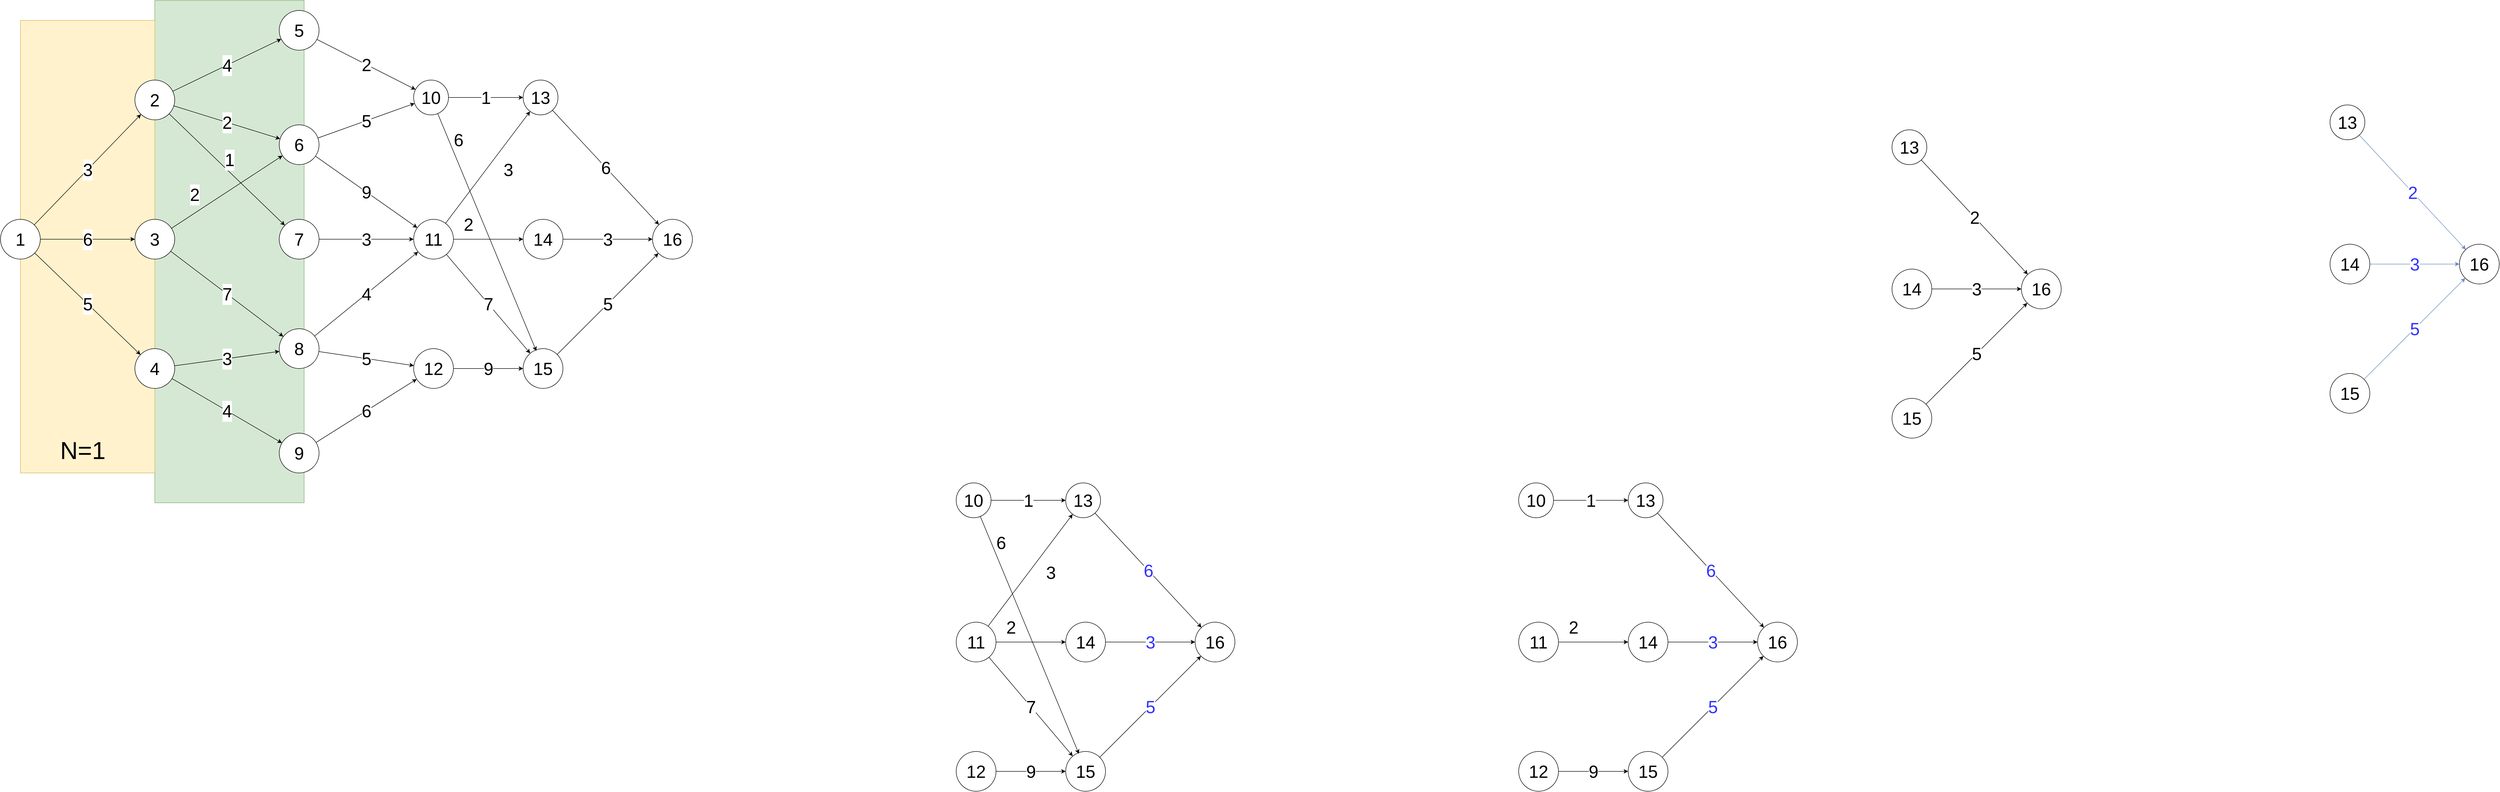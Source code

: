 <mxfile version="24.4.0" type="github">
  <diagram name="Página-1" id="xFwdIDVOre-B4i89dgB8">
    <mxGraphModel dx="2269" dy="1331" grid="1" gridSize="10" guides="1" tooltips="1" connect="1" arrows="1" fold="1" page="1" pageScale="1" pageWidth="3300" pageHeight="4681" math="0" shadow="0">
      <root>
        <mxCell id="0" />
        <mxCell id="1" parent="0" />
        <mxCell id="rlqztXEYvSVQd-1cozBY-47" value="" style="rounded=0;whiteSpace=wrap;html=1;fillColor=#d5e8d4;strokeColor=#82b366;" parent="1" vertex="1">
          <mxGeometry x="420" y="20" width="300" height="1010" as="geometry" />
        </mxCell>
        <mxCell id="rlqztXEYvSVQd-1cozBY-46" value="" style="rounded=0;whiteSpace=wrap;html=1;fillColor=#fff2cc;strokeColor=#d6b656;" parent="1" vertex="1">
          <mxGeometry x="150" y="60" width="270" height="910" as="geometry" />
        </mxCell>
        <mxCell id="rlqztXEYvSVQd-1cozBY-17" value="3" style="edgeStyle=none;rounded=0;orthogonalLoop=1;jettySize=auto;html=1;fontSize=35;" parent="1" source="aesBGTNxOO9Z5mgvw9Nr-1" target="rlqztXEYvSVQd-1cozBY-1" edge="1">
          <mxGeometry relative="1" as="geometry" />
        </mxCell>
        <mxCell id="rlqztXEYvSVQd-1cozBY-18" value="6" style="edgeStyle=none;rounded=0;orthogonalLoop=1;jettySize=auto;html=1;fontSize=35;" parent="1" source="aesBGTNxOO9Z5mgvw9Nr-1" target="rlqztXEYvSVQd-1cozBY-2" edge="1">
          <mxGeometry relative="1" as="geometry" />
        </mxCell>
        <mxCell id="rlqztXEYvSVQd-1cozBY-19" value="5" style="edgeStyle=none;rounded=0;orthogonalLoop=1;jettySize=auto;html=1;fontSize=35;" parent="1" source="aesBGTNxOO9Z5mgvw9Nr-1" target="rlqztXEYvSVQd-1cozBY-3" edge="1">
          <mxGeometry relative="1" as="geometry" />
        </mxCell>
        <mxCell id="aesBGTNxOO9Z5mgvw9Nr-1" value="1" style="ellipse;whiteSpace=wrap;html=1;aspect=fixed;fontSize=35;" parent="1" vertex="1">
          <mxGeometry x="110" y="460" width="80" height="80" as="geometry" />
        </mxCell>
        <mxCell id="rlqztXEYvSVQd-1cozBY-24" value="4" style="edgeStyle=none;rounded=0;orthogonalLoop=1;jettySize=auto;html=1;fontSize=35;" parent="1" source="rlqztXEYvSVQd-1cozBY-1" target="rlqztXEYvSVQd-1cozBY-4" edge="1">
          <mxGeometry relative="1" as="geometry" />
        </mxCell>
        <mxCell id="rlqztXEYvSVQd-1cozBY-25" value="2" style="edgeStyle=none;rounded=0;orthogonalLoop=1;jettySize=auto;html=1;fontSize=35;" parent="1" source="rlqztXEYvSVQd-1cozBY-1" target="rlqztXEYvSVQd-1cozBY-5" edge="1">
          <mxGeometry relative="1" as="geometry" />
        </mxCell>
        <mxCell id="rlqztXEYvSVQd-1cozBY-26" value="1" style="edgeStyle=none;rounded=0;orthogonalLoop=1;jettySize=auto;html=1;fontSize=35;" parent="1" source="rlqztXEYvSVQd-1cozBY-1" target="rlqztXEYvSVQd-1cozBY-6" edge="1">
          <mxGeometry x="-0.064" y="18" relative="1" as="geometry">
            <mxPoint as="offset" />
          </mxGeometry>
        </mxCell>
        <mxCell id="rlqztXEYvSVQd-1cozBY-1" value="2" style="ellipse;whiteSpace=wrap;html=1;aspect=fixed;fontSize=35;" parent="1" vertex="1">
          <mxGeometry x="380" y="180" width="80" height="80" as="geometry" />
        </mxCell>
        <mxCell id="rlqztXEYvSVQd-1cozBY-22" value="7" style="edgeStyle=none;rounded=0;orthogonalLoop=1;jettySize=auto;html=1;fontSize=35;" parent="1" source="rlqztXEYvSVQd-1cozBY-2" target="rlqztXEYvSVQd-1cozBY-7" edge="1">
          <mxGeometry relative="1" as="geometry" />
        </mxCell>
        <mxCell id="rlqztXEYvSVQd-1cozBY-23" value="2" style="edgeStyle=none;rounded=0;orthogonalLoop=1;jettySize=auto;html=1;fontSize=35;" parent="1" source="rlqztXEYvSVQd-1cozBY-2" target="rlqztXEYvSVQd-1cozBY-5" edge="1">
          <mxGeometry x="-0.428" y="31" relative="1" as="geometry">
            <mxPoint as="offset" />
          </mxGeometry>
        </mxCell>
        <mxCell id="rlqztXEYvSVQd-1cozBY-2" value="3" style="ellipse;whiteSpace=wrap;html=1;aspect=fixed;fontSize=35;" parent="1" vertex="1">
          <mxGeometry x="380" y="460" width="80" height="80" as="geometry" />
        </mxCell>
        <mxCell id="rlqztXEYvSVQd-1cozBY-20" value="3" style="edgeStyle=none;rounded=0;orthogonalLoop=1;jettySize=auto;html=1;fontSize=35;" parent="1" source="rlqztXEYvSVQd-1cozBY-3" target="rlqztXEYvSVQd-1cozBY-7" edge="1">
          <mxGeometry relative="1" as="geometry" />
        </mxCell>
        <mxCell id="rlqztXEYvSVQd-1cozBY-21" value="4" style="edgeStyle=none;rounded=0;orthogonalLoop=1;jettySize=auto;html=1;fontSize=35;" parent="1" source="rlqztXEYvSVQd-1cozBY-3" target="rlqztXEYvSVQd-1cozBY-8" edge="1">
          <mxGeometry relative="1" as="geometry" />
        </mxCell>
        <mxCell id="rlqztXEYvSVQd-1cozBY-3" value="4" style="ellipse;whiteSpace=wrap;html=1;aspect=fixed;fontSize=35;" parent="1" vertex="1">
          <mxGeometry x="380" y="720" width="80" height="80" as="geometry" />
        </mxCell>
        <mxCell id="rlqztXEYvSVQd-1cozBY-27" value="2" style="edgeStyle=none;rounded=0;orthogonalLoop=1;jettySize=auto;html=1;fontSize=35;" parent="1" source="rlqztXEYvSVQd-1cozBY-4" target="rlqztXEYvSVQd-1cozBY-9" edge="1">
          <mxGeometry relative="1" as="geometry" />
        </mxCell>
        <mxCell id="rlqztXEYvSVQd-1cozBY-4" value="5" style="ellipse;whiteSpace=wrap;html=1;aspect=fixed;fontSize=35;" parent="1" vertex="1">
          <mxGeometry x="670" y="40" width="80" height="80" as="geometry" />
        </mxCell>
        <mxCell id="rlqztXEYvSVQd-1cozBY-28" value="5" style="edgeStyle=none;rounded=0;orthogonalLoop=1;jettySize=auto;html=1;fontSize=35;" parent="1" source="rlqztXEYvSVQd-1cozBY-5" target="rlqztXEYvSVQd-1cozBY-9" edge="1">
          <mxGeometry relative="1" as="geometry" />
        </mxCell>
        <mxCell id="rlqztXEYvSVQd-1cozBY-30" value="9" style="edgeStyle=none;rounded=0;orthogonalLoop=1;jettySize=auto;html=1;fontSize=35;" parent="1" source="rlqztXEYvSVQd-1cozBY-5" target="rlqztXEYvSVQd-1cozBY-10" edge="1">
          <mxGeometry relative="1" as="geometry" />
        </mxCell>
        <mxCell id="rlqztXEYvSVQd-1cozBY-5" value="6" style="ellipse;whiteSpace=wrap;html=1;aspect=fixed;fontSize=35;" parent="1" vertex="1">
          <mxGeometry x="670" y="270" width="80" height="80" as="geometry" />
        </mxCell>
        <mxCell id="rlqztXEYvSVQd-1cozBY-29" value="3" style="edgeStyle=none;rounded=0;orthogonalLoop=1;jettySize=auto;html=1;fontSize=35;" parent="1" source="rlqztXEYvSVQd-1cozBY-6" target="rlqztXEYvSVQd-1cozBY-10" edge="1">
          <mxGeometry relative="1" as="geometry" />
        </mxCell>
        <mxCell id="rlqztXEYvSVQd-1cozBY-6" value="7" style="ellipse;whiteSpace=wrap;html=1;aspect=fixed;fontSize=35;" parent="1" vertex="1">
          <mxGeometry x="670" y="460" width="80" height="80" as="geometry" />
        </mxCell>
        <mxCell id="rlqztXEYvSVQd-1cozBY-31" value="4" style="edgeStyle=none;rounded=0;orthogonalLoop=1;jettySize=auto;html=1;fontSize=35;" parent="1" source="rlqztXEYvSVQd-1cozBY-7" target="rlqztXEYvSVQd-1cozBY-10" edge="1">
          <mxGeometry relative="1" as="geometry" />
        </mxCell>
        <mxCell id="rlqztXEYvSVQd-1cozBY-32" value="5" style="edgeStyle=none;rounded=0;orthogonalLoop=1;jettySize=auto;html=1;fontSize=35;" parent="1" source="rlqztXEYvSVQd-1cozBY-7" target="rlqztXEYvSVQd-1cozBY-11" edge="1">
          <mxGeometry relative="1" as="geometry" />
        </mxCell>
        <mxCell id="rlqztXEYvSVQd-1cozBY-7" value="8" style="ellipse;whiteSpace=wrap;html=1;aspect=fixed;fontSize=35;" parent="1" vertex="1">
          <mxGeometry x="670" y="680" width="80" height="80" as="geometry" />
        </mxCell>
        <mxCell id="rlqztXEYvSVQd-1cozBY-33" value="6" style="edgeStyle=none;rounded=0;orthogonalLoop=1;jettySize=auto;html=1;fontSize=35;" parent="1" source="rlqztXEYvSVQd-1cozBY-8" target="rlqztXEYvSVQd-1cozBY-11" edge="1">
          <mxGeometry relative="1" as="geometry" />
        </mxCell>
        <mxCell id="rlqztXEYvSVQd-1cozBY-8" value="9" style="ellipse;whiteSpace=wrap;html=1;aspect=fixed;fontSize=35;" parent="1" vertex="1">
          <mxGeometry x="670" y="890" width="80" height="80" as="geometry" />
        </mxCell>
        <mxCell id="rlqztXEYvSVQd-1cozBY-37" value="1" style="edgeStyle=none;rounded=0;orthogonalLoop=1;jettySize=auto;html=1;fontSize=35;" parent="1" source="rlqztXEYvSVQd-1cozBY-9" target="rlqztXEYvSVQd-1cozBY-12" edge="1">
          <mxGeometry relative="1" as="geometry" />
        </mxCell>
        <mxCell id="rlqztXEYvSVQd-1cozBY-9" value="10" style="ellipse;whiteSpace=wrap;html=1;aspect=fixed;fontSize=35;" parent="1" vertex="1">
          <mxGeometry x="940" y="180" width="70" height="70" as="geometry" />
        </mxCell>
        <mxCell id="rlqztXEYvSVQd-1cozBY-35" value="7" style="edgeStyle=none;rounded=0;orthogonalLoop=1;jettySize=auto;html=1;fontSize=35;" parent="1" source="rlqztXEYvSVQd-1cozBY-10" target="rlqztXEYvSVQd-1cozBY-14" edge="1">
          <mxGeometry relative="1" as="geometry" />
        </mxCell>
        <mxCell id="rlqztXEYvSVQd-1cozBY-38" value="3" style="edgeStyle=none;rounded=0;orthogonalLoop=1;jettySize=auto;html=1;fontSize=35;" parent="1" source="rlqztXEYvSVQd-1cozBY-10" target="rlqztXEYvSVQd-1cozBY-12" edge="1">
          <mxGeometry x="0.15" y="-35" relative="1" as="geometry">
            <mxPoint as="offset" />
          </mxGeometry>
        </mxCell>
        <mxCell id="rlqztXEYvSVQd-1cozBY-39" value="2" style="edgeStyle=none;rounded=0;orthogonalLoop=1;jettySize=auto;html=1;fontSize=35;" parent="1" source="rlqztXEYvSVQd-1cozBY-10" target="rlqztXEYvSVQd-1cozBY-13" edge="1">
          <mxGeometry x="-0.571" y="30" relative="1" as="geometry">
            <mxPoint as="offset" />
          </mxGeometry>
        </mxCell>
        <mxCell id="rlqztXEYvSVQd-1cozBY-10" value="11" style="ellipse;whiteSpace=wrap;html=1;aspect=fixed;fontSize=35;" parent="1" vertex="1">
          <mxGeometry x="940" y="460" width="80" height="80" as="geometry" />
        </mxCell>
        <mxCell id="rlqztXEYvSVQd-1cozBY-34" value="9" style="edgeStyle=none;rounded=0;orthogonalLoop=1;jettySize=auto;html=1;fontSize=35;" parent="1" source="rlqztXEYvSVQd-1cozBY-11" target="rlqztXEYvSVQd-1cozBY-14" edge="1">
          <mxGeometry relative="1" as="geometry" />
        </mxCell>
        <mxCell id="rlqztXEYvSVQd-1cozBY-11" value="12" style="ellipse;whiteSpace=wrap;html=1;aspect=fixed;fontSize=35;" parent="1" vertex="1">
          <mxGeometry x="940" y="720" width="80" height="80" as="geometry" />
        </mxCell>
        <mxCell id="rlqztXEYvSVQd-1cozBY-42" value="6" style="edgeStyle=none;rounded=0;orthogonalLoop=1;jettySize=auto;html=1;fontSize=35;" parent="1" source="rlqztXEYvSVQd-1cozBY-12" target="rlqztXEYvSVQd-1cozBY-15" edge="1">
          <mxGeometry relative="1" as="geometry" />
        </mxCell>
        <mxCell id="rlqztXEYvSVQd-1cozBY-12" value="13" style="ellipse;whiteSpace=wrap;html=1;aspect=fixed;fontSize=35;" parent="1" vertex="1">
          <mxGeometry x="1160" y="180" width="70" height="70" as="geometry" />
        </mxCell>
        <mxCell id="rlqztXEYvSVQd-1cozBY-41" value="3" style="edgeStyle=none;rounded=0;orthogonalLoop=1;jettySize=auto;html=1;fontSize=35;" parent="1" source="rlqztXEYvSVQd-1cozBY-13" target="rlqztXEYvSVQd-1cozBY-15" edge="1">
          <mxGeometry relative="1" as="geometry" />
        </mxCell>
        <mxCell id="rlqztXEYvSVQd-1cozBY-13" value="14" style="ellipse;whiteSpace=wrap;html=1;aspect=fixed;fontSize=35;" parent="1" vertex="1">
          <mxGeometry x="1160" y="460" width="80" height="80" as="geometry" />
        </mxCell>
        <mxCell id="rlqztXEYvSVQd-1cozBY-40" value="5" style="edgeStyle=none;rounded=0;orthogonalLoop=1;jettySize=auto;html=1;fontSize=35;" parent="1" source="rlqztXEYvSVQd-1cozBY-14" target="rlqztXEYvSVQd-1cozBY-15" edge="1">
          <mxGeometry relative="1" as="geometry" />
        </mxCell>
        <mxCell id="rlqztXEYvSVQd-1cozBY-14" value="15" style="ellipse;whiteSpace=wrap;html=1;aspect=fixed;fontSize=35;" parent="1" vertex="1">
          <mxGeometry x="1160" y="720" width="80" height="80" as="geometry" />
        </mxCell>
        <mxCell id="rlqztXEYvSVQd-1cozBY-15" value="16" style="ellipse;whiteSpace=wrap;html=1;aspect=fixed;fontSize=35;" parent="1" vertex="1">
          <mxGeometry x="1420" y="460" width="80" height="80" as="geometry" />
        </mxCell>
        <mxCell id="rlqztXEYvSVQd-1cozBY-36" value="6" style="edgeStyle=none;rounded=0;orthogonalLoop=1;jettySize=auto;html=1;entryX=0.331;entryY=0.06;entryDx=0;entryDy=0;entryPerimeter=0;fontSize=35;" parent="1" source="rlqztXEYvSVQd-1cozBY-9" target="rlqztXEYvSVQd-1cozBY-14" edge="1">
          <mxGeometry x="-0.75" y="18" relative="1" as="geometry">
            <mxPoint as="offset" />
          </mxGeometry>
        </mxCell>
        <mxCell id="rlqztXEYvSVQd-1cozBY-49" value="&lt;font style=&quot;font-size: 49px;&quot;&gt;N=1&lt;/font&gt;" style="text;html=1;align=center;verticalAlign=middle;resizable=0;points=[];autosize=1;strokeColor=none;fillColor=none;" parent="1" vertex="1">
          <mxGeometry x="220" y="890" width="110" height="70" as="geometry" />
        </mxCell>
        <mxCell id="LieEV2MZe-DUKSbXCbdR-1" value="2" style="edgeStyle=none;rounded=0;orthogonalLoop=1;jettySize=auto;html=1;fontSize=35;" edge="1" parent="1" source="LieEV2MZe-DUKSbXCbdR-2" target="LieEV2MZe-DUKSbXCbdR-7">
          <mxGeometry relative="1" as="geometry" />
        </mxCell>
        <mxCell id="LieEV2MZe-DUKSbXCbdR-2" value="13" style="ellipse;whiteSpace=wrap;html=1;aspect=fixed;fontSize=35;" vertex="1" parent="1">
          <mxGeometry x="3910" y="280" width="70" height="70" as="geometry" />
        </mxCell>
        <mxCell id="LieEV2MZe-DUKSbXCbdR-3" value="3" style="edgeStyle=none;rounded=0;orthogonalLoop=1;jettySize=auto;html=1;fontSize=35;" edge="1" parent="1" source="LieEV2MZe-DUKSbXCbdR-4" target="LieEV2MZe-DUKSbXCbdR-7">
          <mxGeometry relative="1" as="geometry" />
        </mxCell>
        <mxCell id="LieEV2MZe-DUKSbXCbdR-4" value="14" style="ellipse;whiteSpace=wrap;html=1;aspect=fixed;fontSize=35;" vertex="1" parent="1">
          <mxGeometry x="3910" y="560" width="80" height="80" as="geometry" />
        </mxCell>
        <mxCell id="LieEV2MZe-DUKSbXCbdR-5" value="5" style="edgeStyle=none;rounded=0;orthogonalLoop=1;jettySize=auto;html=1;fontSize=35;" edge="1" parent="1" source="LieEV2MZe-DUKSbXCbdR-6" target="LieEV2MZe-DUKSbXCbdR-7">
          <mxGeometry relative="1" as="geometry" />
        </mxCell>
        <mxCell id="LieEV2MZe-DUKSbXCbdR-6" value="15" style="ellipse;whiteSpace=wrap;html=1;aspect=fixed;fontSize=35;" vertex="1" parent="1">
          <mxGeometry x="3910" y="820" width="80" height="80" as="geometry" />
        </mxCell>
        <mxCell id="LieEV2MZe-DUKSbXCbdR-7" value="16" style="ellipse;whiteSpace=wrap;html=1;aspect=fixed;fontSize=35;" vertex="1" parent="1">
          <mxGeometry x="4170" y="560" width="80" height="80" as="geometry" />
        </mxCell>
        <mxCell id="LieEV2MZe-DUKSbXCbdR-8" value="2" style="edgeStyle=none;rounded=0;orthogonalLoop=1;jettySize=auto;html=1;fontSize=35;fillColor=#dae8fc;strokeColor=#6c8ebf;fontColor=#3333FF;" edge="1" parent="1" source="LieEV2MZe-DUKSbXCbdR-9" target="LieEV2MZe-DUKSbXCbdR-14">
          <mxGeometry relative="1" as="geometry" />
        </mxCell>
        <mxCell id="LieEV2MZe-DUKSbXCbdR-9" value="13" style="ellipse;whiteSpace=wrap;html=1;aspect=fixed;fontSize=35;" vertex="1" parent="1">
          <mxGeometry x="4790" y="230" width="70" height="70" as="geometry" />
        </mxCell>
        <mxCell id="LieEV2MZe-DUKSbXCbdR-10" value="3" style="edgeStyle=none;rounded=0;orthogonalLoop=1;jettySize=auto;html=1;fontSize=35;fillColor=#dae8fc;strokeColor=#6c8ebf;fontColor=#3333FF;" edge="1" parent="1" source="LieEV2MZe-DUKSbXCbdR-11" target="LieEV2MZe-DUKSbXCbdR-14">
          <mxGeometry relative="1" as="geometry" />
        </mxCell>
        <mxCell id="LieEV2MZe-DUKSbXCbdR-11" value="14" style="ellipse;whiteSpace=wrap;html=1;aspect=fixed;fontSize=35;" vertex="1" parent="1">
          <mxGeometry x="4790" y="510" width="80" height="80" as="geometry" />
        </mxCell>
        <mxCell id="LieEV2MZe-DUKSbXCbdR-12" value="5" style="edgeStyle=none;rounded=0;orthogonalLoop=1;jettySize=auto;html=1;fontSize=35;fillColor=#dae8fc;strokeColor=#6c8ebf;fontColor=#3333FF;" edge="1" parent="1" source="LieEV2MZe-DUKSbXCbdR-13" target="LieEV2MZe-DUKSbXCbdR-14">
          <mxGeometry relative="1" as="geometry" />
        </mxCell>
        <mxCell id="LieEV2MZe-DUKSbXCbdR-13" value="15" style="ellipse;whiteSpace=wrap;html=1;aspect=fixed;fontSize=35;" vertex="1" parent="1">
          <mxGeometry x="4790" y="770" width="80" height="80" as="geometry" />
        </mxCell>
        <mxCell id="LieEV2MZe-DUKSbXCbdR-14" value="16" style="ellipse;whiteSpace=wrap;html=1;aspect=fixed;fontSize=35;" vertex="1" parent="1">
          <mxGeometry x="5050" y="510" width="80" height="80" as="geometry" />
        </mxCell>
        <mxCell id="LieEV2MZe-DUKSbXCbdR-28" value="1" style="edgeStyle=none;rounded=0;orthogonalLoop=1;jettySize=auto;html=1;fontSize=35;" edge="1" parent="1" source="LieEV2MZe-DUKSbXCbdR-29" target="LieEV2MZe-DUKSbXCbdR-37">
          <mxGeometry relative="1" as="geometry" />
        </mxCell>
        <mxCell id="LieEV2MZe-DUKSbXCbdR-29" value="10" style="ellipse;whiteSpace=wrap;html=1;aspect=fixed;fontSize=35;" vertex="1" parent="1">
          <mxGeometry x="2030" y="990" width="70" height="70" as="geometry" />
        </mxCell>
        <mxCell id="LieEV2MZe-DUKSbXCbdR-30" value="7" style="edgeStyle=none;rounded=0;orthogonalLoop=1;jettySize=auto;html=1;fontSize=35;" edge="1" parent="1" source="LieEV2MZe-DUKSbXCbdR-33" target="LieEV2MZe-DUKSbXCbdR-41">
          <mxGeometry relative="1" as="geometry" />
        </mxCell>
        <mxCell id="LieEV2MZe-DUKSbXCbdR-31" value="3" style="edgeStyle=none;rounded=0;orthogonalLoop=1;jettySize=auto;html=1;fontSize=35;" edge="1" parent="1" source="LieEV2MZe-DUKSbXCbdR-33" target="LieEV2MZe-DUKSbXCbdR-37">
          <mxGeometry x="0.15" y="-35" relative="1" as="geometry">
            <mxPoint as="offset" />
          </mxGeometry>
        </mxCell>
        <mxCell id="LieEV2MZe-DUKSbXCbdR-32" value="2" style="edgeStyle=none;rounded=0;orthogonalLoop=1;jettySize=auto;html=1;fontSize=35;" edge="1" parent="1" source="LieEV2MZe-DUKSbXCbdR-33" target="LieEV2MZe-DUKSbXCbdR-39">
          <mxGeometry x="-0.571" y="30" relative="1" as="geometry">
            <mxPoint as="offset" />
          </mxGeometry>
        </mxCell>
        <mxCell id="LieEV2MZe-DUKSbXCbdR-33" value="11" style="ellipse;whiteSpace=wrap;html=1;aspect=fixed;fontSize=35;" vertex="1" parent="1">
          <mxGeometry x="2030" y="1270" width="80" height="80" as="geometry" />
        </mxCell>
        <mxCell id="LieEV2MZe-DUKSbXCbdR-34" value="9" style="edgeStyle=none;rounded=0;orthogonalLoop=1;jettySize=auto;html=1;fontSize=35;" edge="1" parent="1" source="LieEV2MZe-DUKSbXCbdR-35" target="LieEV2MZe-DUKSbXCbdR-41">
          <mxGeometry relative="1" as="geometry" />
        </mxCell>
        <mxCell id="LieEV2MZe-DUKSbXCbdR-35" value="12" style="ellipse;whiteSpace=wrap;html=1;aspect=fixed;fontSize=35;" vertex="1" parent="1">
          <mxGeometry x="2030" y="1530" width="80" height="80" as="geometry" />
        </mxCell>
        <mxCell id="LieEV2MZe-DUKSbXCbdR-36" value="6" style="edgeStyle=none;rounded=0;orthogonalLoop=1;jettySize=auto;html=1;fontSize=35;fontColor=#3333FF;" edge="1" parent="1" source="LieEV2MZe-DUKSbXCbdR-37" target="LieEV2MZe-DUKSbXCbdR-42">
          <mxGeometry relative="1" as="geometry" />
        </mxCell>
        <mxCell id="LieEV2MZe-DUKSbXCbdR-37" value="13" style="ellipse;whiteSpace=wrap;html=1;aspect=fixed;fontSize=35;" vertex="1" parent="1">
          <mxGeometry x="2250" y="990" width="70" height="70" as="geometry" />
        </mxCell>
        <mxCell id="LieEV2MZe-DUKSbXCbdR-38" value="3" style="edgeStyle=none;rounded=0;orthogonalLoop=1;jettySize=auto;html=1;fontSize=35;fontColor=#3333FF;" edge="1" parent="1" source="LieEV2MZe-DUKSbXCbdR-39" target="LieEV2MZe-DUKSbXCbdR-42">
          <mxGeometry relative="1" as="geometry" />
        </mxCell>
        <mxCell id="LieEV2MZe-DUKSbXCbdR-39" value="14" style="ellipse;whiteSpace=wrap;html=1;aspect=fixed;fontSize=35;" vertex="1" parent="1">
          <mxGeometry x="2250" y="1270" width="80" height="80" as="geometry" />
        </mxCell>
        <mxCell id="LieEV2MZe-DUKSbXCbdR-40" value="5" style="edgeStyle=none;rounded=0;orthogonalLoop=1;jettySize=auto;html=1;fontSize=35;fontColor=#3333FF;" edge="1" parent="1" source="LieEV2MZe-DUKSbXCbdR-41" target="LieEV2MZe-DUKSbXCbdR-42">
          <mxGeometry relative="1" as="geometry" />
        </mxCell>
        <mxCell id="LieEV2MZe-DUKSbXCbdR-41" value="15" style="ellipse;whiteSpace=wrap;html=1;aspect=fixed;fontSize=35;" vertex="1" parent="1">
          <mxGeometry x="2250" y="1530" width="80" height="80" as="geometry" />
        </mxCell>
        <mxCell id="LieEV2MZe-DUKSbXCbdR-42" value="16" style="ellipse;whiteSpace=wrap;html=1;aspect=fixed;fontSize=35;" vertex="1" parent="1">
          <mxGeometry x="2510" y="1270" width="80" height="80" as="geometry" />
        </mxCell>
        <mxCell id="LieEV2MZe-DUKSbXCbdR-43" value="6" style="edgeStyle=none;rounded=0;orthogonalLoop=1;jettySize=auto;html=1;entryX=0.331;entryY=0.06;entryDx=0;entryDy=0;entryPerimeter=0;fontSize=35;" edge="1" parent="1" source="LieEV2MZe-DUKSbXCbdR-29" target="LieEV2MZe-DUKSbXCbdR-41">
          <mxGeometry x="-0.75" y="18" relative="1" as="geometry">
            <mxPoint as="offset" />
          </mxGeometry>
        </mxCell>
        <mxCell id="LieEV2MZe-DUKSbXCbdR-76" value="1" style="edgeStyle=none;rounded=0;orthogonalLoop=1;jettySize=auto;html=1;fontSize=35;" edge="1" parent="1" source="LieEV2MZe-DUKSbXCbdR-77" target="LieEV2MZe-DUKSbXCbdR-85">
          <mxGeometry relative="1" as="geometry" />
        </mxCell>
        <mxCell id="LieEV2MZe-DUKSbXCbdR-77" value="10" style="ellipse;whiteSpace=wrap;html=1;aspect=fixed;fontSize=35;" vertex="1" parent="1">
          <mxGeometry x="3160" y="990" width="70" height="70" as="geometry" />
        </mxCell>
        <mxCell id="LieEV2MZe-DUKSbXCbdR-80" value="2" style="edgeStyle=none;rounded=0;orthogonalLoop=1;jettySize=auto;html=1;fontSize=35;" edge="1" parent="1" source="LieEV2MZe-DUKSbXCbdR-81" target="LieEV2MZe-DUKSbXCbdR-87">
          <mxGeometry x="-0.571" y="30" relative="1" as="geometry">
            <mxPoint as="offset" />
          </mxGeometry>
        </mxCell>
        <mxCell id="LieEV2MZe-DUKSbXCbdR-81" value="11" style="ellipse;whiteSpace=wrap;html=1;aspect=fixed;fontSize=35;" vertex="1" parent="1">
          <mxGeometry x="3160" y="1270" width="80" height="80" as="geometry" />
        </mxCell>
        <mxCell id="LieEV2MZe-DUKSbXCbdR-82" value="9" style="edgeStyle=none;rounded=0;orthogonalLoop=1;jettySize=auto;html=1;fontSize=35;" edge="1" parent="1" source="LieEV2MZe-DUKSbXCbdR-83" target="LieEV2MZe-DUKSbXCbdR-89">
          <mxGeometry relative="1" as="geometry" />
        </mxCell>
        <mxCell id="LieEV2MZe-DUKSbXCbdR-83" value="12" style="ellipse;whiteSpace=wrap;html=1;aspect=fixed;fontSize=35;" vertex="1" parent="1">
          <mxGeometry x="3160" y="1530" width="80" height="80" as="geometry" />
        </mxCell>
        <mxCell id="LieEV2MZe-DUKSbXCbdR-84" value="6" style="edgeStyle=none;rounded=0;orthogonalLoop=1;jettySize=auto;html=1;fontSize=35;fontColor=#3333FF;" edge="1" parent="1" source="LieEV2MZe-DUKSbXCbdR-85" target="LieEV2MZe-DUKSbXCbdR-90">
          <mxGeometry relative="1" as="geometry" />
        </mxCell>
        <mxCell id="LieEV2MZe-DUKSbXCbdR-85" value="13" style="ellipse;whiteSpace=wrap;html=1;aspect=fixed;fontSize=35;" vertex="1" parent="1">
          <mxGeometry x="3380" y="990" width="70" height="70" as="geometry" />
        </mxCell>
        <mxCell id="LieEV2MZe-DUKSbXCbdR-86" value="3" style="edgeStyle=none;rounded=0;orthogonalLoop=1;jettySize=auto;html=1;fontSize=35;fontColor=#3333FF;" edge="1" parent="1" source="LieEV2MZe-DUKSbXCbdR-87" target="LieEV2MZe-DUKSbXCbdR-90">
          <mxGeometry relative="1" as="geometry" />
        </mxCell>
        <mxCell id="LieEV2MZe-DUKSbXCbdR-87" value="14" style="ellipse;whiteSpace=wrap;html=1;aspect=fixed;fontSize=35;" vertex="1" parent="1">
          <mxGeometry x="3380" y="1270" width="80" height="80" as="geometry" />
        </mxCell>
        <mxCell id="LieEV2MZe-DUKSbXCbdR-88" value="5" style="edgeStyle=none;rounded=0;orthogonalLoop=1;jettySize=auto;html=1;fontSize=35;fontColor=#3333FF;" edge="1" parent="1" source="LieEV2MZe-DUKSbXCbdR-89" target="LieEV2MZe-DUKSbXCbdR-90">
          <mxGeometry relative="1" as="geometry" />
        </mxCell>
        <mxCell id="LieEV2MZe-DUKSbXCbdR-89" value="15" style="ellipse;whiteSpace=wrap;html=1;aspect=fixed;fontSize=35;" vertex="1" parent="1">
          <mxGeometry x="3380" y="1530" width="80" height="80" as="geometry" />
        </mxCell>
        <mxCell id="LieEV2MZe-DUKSbXCbdR-90" value="16" style="ellipse;whiteSpace=wrap;html=1;aspect=fixed;fontSize=35;" vertex="1" parent="1">
          <mxGeometry x="3640" y="1270" width="80" height="80" as="geometry" />
        </mxCell>
      </root>
    </mxGraphModel>
  </diagram>
</mxfile>
